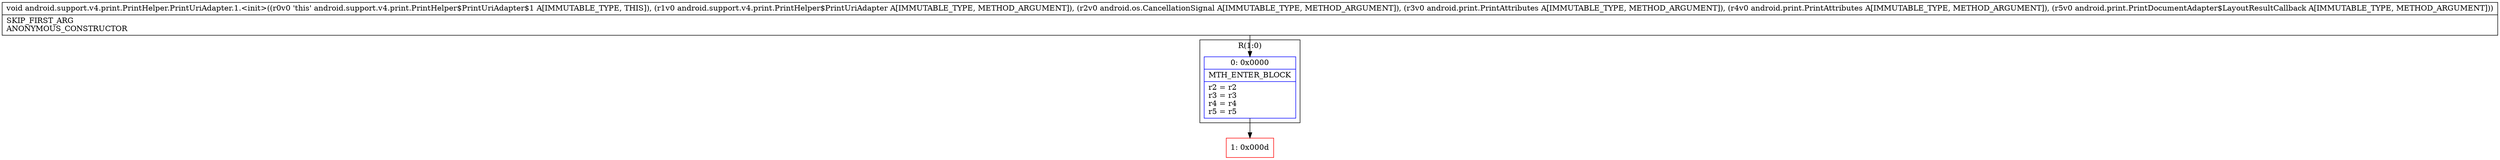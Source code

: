 digraph "CFG forandroid.support.v4.print.PrintHelper.PrintUriAdapter.1.\<init\>(Landroid\/support\/v4\/print\/PrintHelper$PrintUriAdapter;Landroid\/os\/CancellationSignal;Landroid\/print\/PrintAttributes;Landroid\/print\/PrintAttributes;Landroid\/print\/PrintDocumentAdapter$LayoutResultCallback;)V" {
subgraph cluster_Region_1368565749 {
label = "R(1:0)";
node [shape=record,color=blue];
Node_0 [shape=record,label="{0\:\ 0x0000|MTH_ENTER_BLOCK\l|r2 = r2\lr3 = r3\lr4 = r4\lr5 = r5\l}"];
}
Node_1 [shape=record,color=red,label="{1\:\ 0x000d}"];
MethodNode[shape=record,label="{void android.support.v4.print.PrintHelper.PrintUriAdapter.1.\<init\>((r0v0 'this' android.support.v4.print.PrintHelper$PrintUriAdapter$1 A[IMMUTABLE_TYPE, THIS]), (r1v0 android.support.v4.print.PrintHelper$PrintUriAdapter A[IMMUTABLE_TYPE, METHOD_ARGUMENT]), (r2v0 android.os.CancellationSignal A[IMMUTABLE_TYPE, METHOD_ARGUMENT]), (r3v0 android.print.PrintAttributes A[IMMUTABLE_TYPE, METHOD_ARGUMENT]), (r4v0 android.print.PrintAttributes A[IMMUTABLE_TYPE, METHOD_ARGUMENT]), (r5v0 android.print.PrintDocumentAdapter$LayoutResultCallback A[IMMUTABLE_TYPE, METHOD_ARGUMENT]))  | SKIP_FIRST_ARG\lANONYMOUS_CONSTRUCTOR\l}"];
MethodNode -> Node_0;
Node_0 -> Node_1;
}

